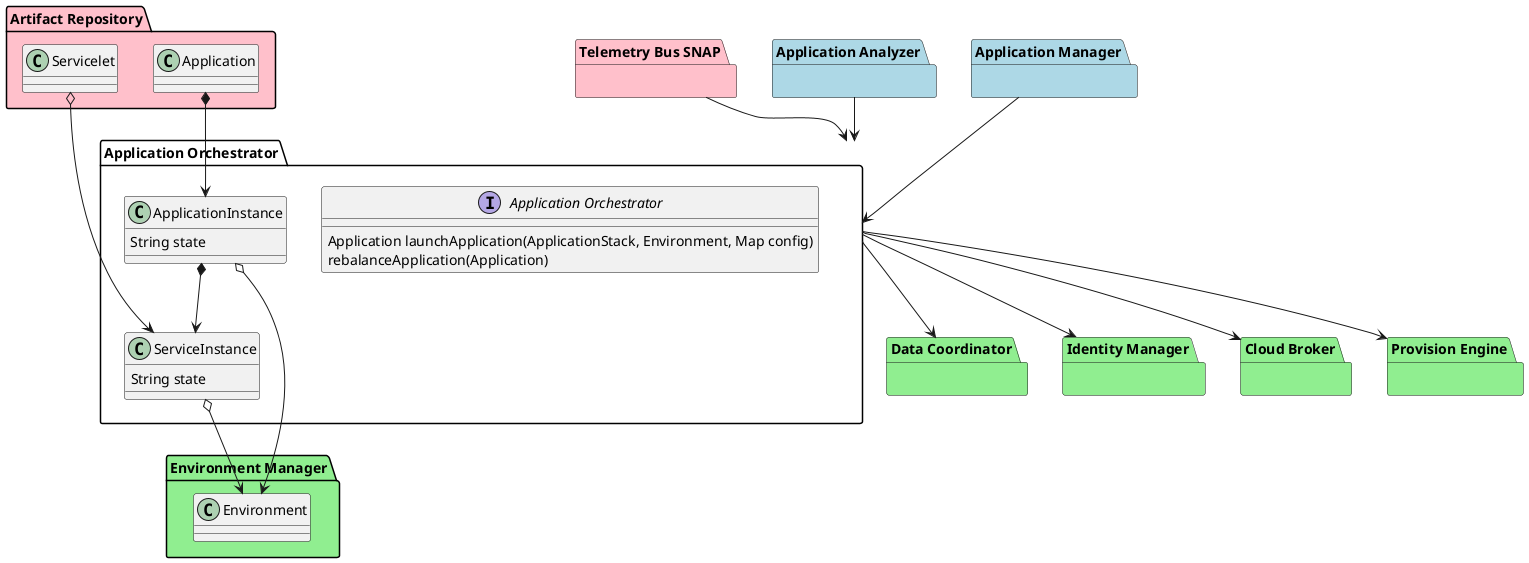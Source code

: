 @startuml


package "Application Orchestrator" {
  interface "Application Orchestrator" {
      Application launchApplication(ApplicationStack, Environment, Map config)
      rebalanceApplication(Application)
  }
  class ApplicationInstance {
    String state
  }
  class ServiceInstance {
    String state
  }
  ApplicationInstance *--> ServiceInstance
}

package "Cloud Broker"  #lightgreen {}
package "Provision Engine" #lightgreen {}
package "Data Coordinator" #lightgreen {}
package "Telemetry Bus SNAP" #pink {}
package "Application Analyzer" #lightblue {}
package "Application Manager" #lightblue {}
package "Identity Manager"  #lightgreen {}
package "Environment Manager" #lightgreen {
  class Environment {
  }
}
package "Artifact Repository"  #pink {
    class Application {
    }
    class Servicelet {
    }
}
Application *--> ApplicationInstance
Servicelet o--> ServiceInstance
ServiceInstance o--> Environment
ApplicationInstance o--> Environment

"Application Orchestrator" --> "Identity Manager"
"Application Orchestrator" --> "Cloud Broker"
"Application Orchestrator" --> "Provision Engine"
"Application Orchestrator" --> "Data Coordinator"
"Telemetry Bus SNAP" --> "Application Orchestrator"
"Application Manager" --> "Application Orchestrator"
"Application Analyzer" --> "Application Orchestrator"


@enduml
